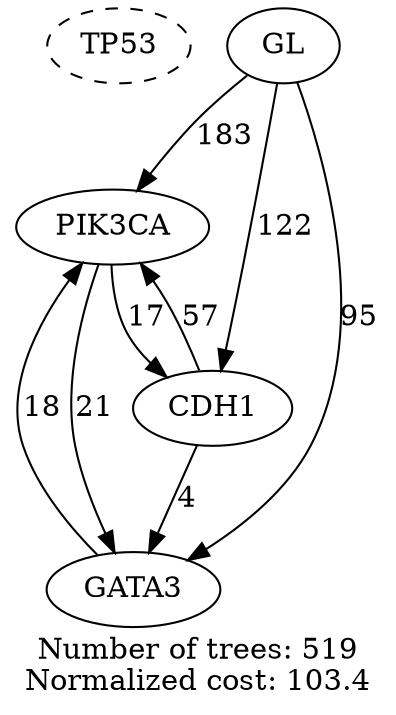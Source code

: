 digraph T {
	label="Number of trees: 519\nNormalized cost: 103.4"
	4 [style=dashed, label="TP53"]
	3 [label="PIK3CA"]
	2 [label="GL"]
	1 [label="GATA3"]
	0 [label="CDH1"]
	3 -> 1 [label="21"]
	3 -> 0 [label="17"]
	2 -> 3 [label="183"]
	2 -> 1 [label="95"]
	2 -> 0 [label="122"]
	1 -> 3 [label="18"]
	0 -> 3 [label="57"]
	0 -> 1 [label="4"]
}
